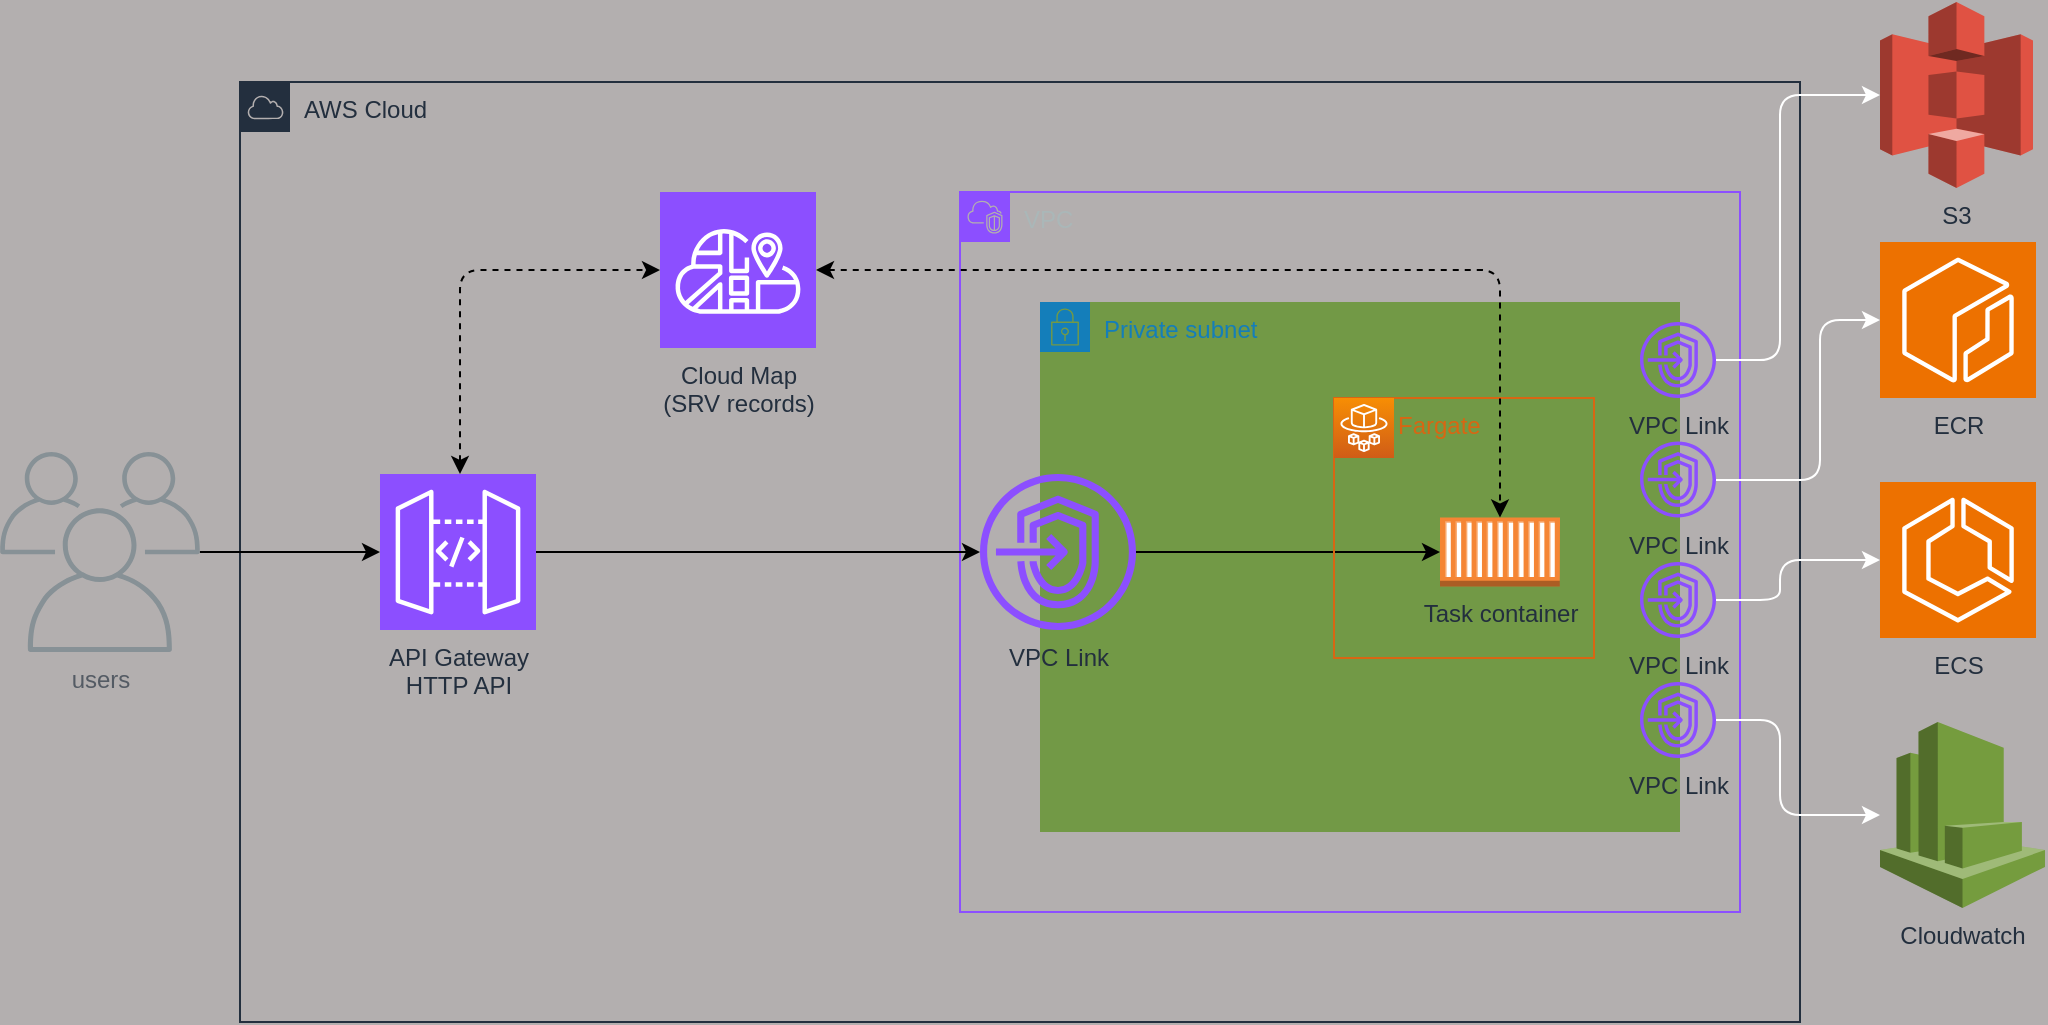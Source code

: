 <mxfile>
    <diagram name="Página-1" id="3qnDdd-wKO4-RxDmM-7_">
        <mxGraphModel dx="1153" dy="464" grid="1" gridSize="10" guides="1" tooltips="1" connect="1" arrows="1" fold="1" page="1" pageScale="1" pageWidth="827" pageHeight="1169" background="#B3AFAF" math="0" shadow="0">
            <root>
                <mxCell id="0"/>
                <mxCell id="1" parent="0"/>
                <mxCell id="5pihSz7B4ytZYd7HagAG-3" value="AWS Cloud" style="points=[[0,0],[0.25,0],[0.5,0],[0.75,0],[1,0],[1,0.25],[1,0.5],[1,0.75],[1,1],[0.75,1],[0.5,1],[0.25,1],[0,1],[0,0.75],[0,0.5],[0,0.25]];outlineConnect=0;gradientColor=none;html=1;whiteSpace=wrap;fontSize=12;fontStyle=0;container=1;pointerEvents=0;collapsible=0;recursiveResize=0;shape=mxgraph.aws4.group;grIcon=mxgraph.aws4.group_aws_cloud;strokeColor=#232F3E;fillColor=none;verticalAlign=top;align=left;spacingLeft=30;fontColor=#232F3E;dashed=0;" parent="1" vertex="1">
                    <mxGeometry x="150" y="250" width="780" height="470" as="geometry"/>
                </mxCell>
                <mxCell id="NOMdgU0NITN16JtoAzd--3" value="VPC" style="points=[[0,0],[0.25,0],[0.5,0],[0.75,0],[1,0],[1,0.25],[1,0.5],[1,0.75],[1,1],[0.75,1],[0.5,1],[0.25,1],[0,1],[0,0.75],[0,0.5],[0,0.25]];outlineConnect=0;gradientColor=none;html=1;whiteSpace=wrap;fontSize=12;fontStyle=0;container=1;pointerEvents=0;collapsible=0;recursiveResize=0;shape=mxgraph.aws4.group;grIcon=mxgraph.aws4.group_vpc2;strokeColor=#8C4FFF;fillColor=none;verticalAlign=top;align=left;spacingLeft=30;fontColor=#AAB7B8;dashed=0;" parent="5pihSz7B4ytZYd7HagAG-3" vertex="1">
                    <mxGeometry x="360" y="55" width="390" height="360" as="geometry"/>
                </mxCell>
                <mxCell id="6" value="Private subnet" style="points=[[0,0],[0.25,0],[0.5,0],[0.75,0],[1,0],[1,0.25],[1,0.5],[1,0.75],[1,1],[0.75,1],[0.5,1],[0.25,1],[0,1],[0,0.75],[0,0.5],[0,0.25]];outlineConnect=0;gradientColor=none;html=1;whiteSpace=wrap;fontSize=12;fontStyle=0;container=1;pointerEvents=0;collapsible=0;recursiveResize=0;shape=mxgraph.aws4.group;grIcon=mxgraph.aws4.group_security_group;grStroke=0;strokeColor=#147EBA;fillColor=#729946;verticalAlign=top;align=left;spacingLeft=30;fontColor=#147EBA;dashed=0;" parent="NOMdgU0NITN16JtoAzd--3" vertex="1">
                    <mxGeometry x="40" y="55" width="320" height="265" as="geometry"/>
                </mxCell>
                <mxCell id="11" value="&lt;span style=&quot;color: rgb(35, 47, 62);&quot;&gt;Task container&lt;/span&gt;" style="outlineConnect=0;dashed=0;verticalLabelPosition=bottom;verticalAlign=top;align=center;html=1;shape=mxgraph.aws3.ec2_compute_container;fillColor=#F58534;gradientColor=none;" parent="6" vertex="1">
                    <mxGeometry x="200" y="107.75" width="60" height="34.5" as="geometry"/>
                </mxCell>
                <mxCell id="NOMdgU0NITN16JtoAzd--8" value="VPC Link" style="sketch=0;outlineConnect=0;fontColor=#232F3E;gradientColor=none;fillColor=#8C4FFF;strokeColor=none;dashed=0;verticalLabelPosition=bottom;verticalAlign=top;align=center;html=1;fontSize=12;fontStyle=0;aspect=fixed;pointerEvents=1;shape=mxgraph.aws4.endpoints;" parent="6" vertex="1">
                    <mxGeometry x="-30" y="86" width="78" height="78" as="geometry"/>
                </mxCell>
                <mxCell id="NOMdgU0NITN16JtoAzd--9" style="edgeStyle=orthogonalEdgeStyle;rounded=0;orthogonalLoop=1;jettySize=auto;html=1;entryX=0;entryY=0.5;entryDx=0;entryDy=0;entryPerimeter=0;" parent="6" source="NOMdgU0NITN16JtoAzd--8" target="11" edge="1">
                    <mxGeometry relative="1" as="geometry">
                        <mxPoint x="189" y="125" as="targetPoint"/>
                    </mxGeometry>
                </mxCell>
                <mxCell id="13" value="VPC Link" style="sketch=0;outlineConnect=0;fontColor=#232F3E;gradientColor=none;fillColor=#8C4FFF;strokeColor=none;dashed=0;verticalLabelPosition=bottom;verticalAlign=top;align=center;html=1;fontSize=12;fontStyle=0;aspect=fixed;pointerEvents=1;shape=mxgraph.aws4.endpoints;" parent="6" vertex="1">
                    <mxGeometry x="300" y="69.75" width="38" height="38" as="geometry"/>
                </mxCell>
                <mxCell id="14" value="VPC Link" style="sketch=0;outlineConnect=0;fontColor=#232F3E;gradientColor=none;fillColor=#8C4FFF;strokeColor=none;dashed=0;verticalLabelPosition=bottom;verticalAlign=top;align=center;html=1;fontSize=12;fontStyle=0;aspect=fixed;pointerEvents=1;shape=mxgraph.aws4.endpoints;" parent="6" vertex="1">
                    <mxGeometry x="300" y="130" width="38" height="38" as="geometry"/>
                </mxCell>
                <mxCell id="15" value="VPC Link" style="sketch=0;outlineConnect=0;fontColor=#232F3E;gradientColor=none;fillColor=#8C4FFF;strokeColor=none;dashed=0;verticalLabelPosition=bottom;verticalAlign=top;align=center;html=1;fontSize=12;fontStyle=0;aspect=fixed;pointerEvents=1;shape=mxgraph.aws4.endpoints;" parent="6" vertex="1">
                    <mxGeometry x="300" y="190" width="38" height="38" as="geometry"/>
                </mxCell>
                <mxCell id="23" value="Fargate" style="points=[[0,0],[0.25,0],[0.5,0],[0.75,0],[1,0],[1,0.25],[1,0.5],[1,0.75],[1,1],[0.75,1],[0.5,1],[0.25,1],[0,1],[0,0.75],[0,0.5],[0,0.25]];outlineConnect=0;gradientColor=none;html=1;whiteSpace=wrap;fontSize=12;fontStyle=0;container=1;pointerEvents=0;collapsible=0;recursiveResize=0;shape=mxgraph.aws4.group;grIcon=mxgraph.aws4.group_spot_fleet;strokeColor=#D86613;fillColor=none;verticalAlign=top;align=left;spacingLeft=30;fontColor=#D86613;dashed=0;" vertex="1" parent="6">
                    <mxGeometry x="147" y="48" width="130" height="130" as="geometry"/>
                </mxCell>
                <mxCell id="22" value="" style="sketch=0;points=[[0,0,0],[0.25,0,0],[0.5,0,0],[0.75,0,0],[1,0,0],[0,1,0],[0.25,1,0],[0.5,1,0],[0.75,1,0],[1,1,0],[0,0.25,0],[0,0.5,0],[0,0.75,0],[1,0.25,0],[1,0.5,0],[1,0.75,0]];outlineConnect=0;fontColor=#232F3E;gradientColor=#F78E04;gradientDirection=north;fillColor=#D05C17;strokeColor=#ffffff;dashed=0;verticalLabelPosition=bottom;verticalAlign=top;align=center;html=1;fontSize=12;fontStyle=0;aspect=fixed;shape=mxgraph.aws4.resourceIcon;resIcon=mxgraph.aws4.fargate;" vertex="1" parent="23">
                    <mxGeometry width="30" height="30" as="geometry"/>
                </mxCell>
                <mxCell id="12" value="VPC Link" style="sketch=0;outlineConnect=0;fontColor=#232F3E;gradientColor=none;fillColor=#8C4FFF;strokeColor=none;dashed=0;verticalLabelPosition=bottom;verticalAlign=top;align=center;html=1;fontSize=12;fontStyle=0;aspect=fixed;pointerEvents=1;shape=mxgraph.aws4.endpoints;" parent="NOMdgU0NITN16JtoAzd--3" vertex="1">
                    <mxGeometry x="340" y="65" width="38" height="38" as="geometry"/>
                </mxCell>
                <mxCell id="5" style="edgeStyle=orthogonalEdgeStyle;html=1;exitX=1;exitY=0.5;exitDx=0;exitDy=0;exitPerimeter=0;dashed=1;startArrow=classic;startFill=1;" parent="5pihSz7B4ytZYd7HagAG-3" source="NOMdgU0NITN16JtoAzd--6" target="11" edge="1">
                    <mxGeometry relative="1" as="geometry">
                        <mxPoint x="628" y="196" as="targetPoint"/>
                    </mxGeometry>
                </mxCell>
                <mxCell id="NOMdgU0NITN16JtoAzd--6" value="Cloud Map&lt;br&gt;(SRV records)" style="sketch=0;points=[[0,0,0],[0.25,0,0],[0.5,0,0],[0.75,0,0],[1,0,0],[0,1,0],[0.25,1,0],[0.5,1,0],[0.75,1,0],[1,1,0],[0,0.25,0],[0,0.5,0],[0,0.75,0],[1,0.25,0],[1,0.5,0],[1,0.75,0]];outlineConnect=0;fontColor=#232F3E;fillColor=#8C4FFF;strokeColor=#ffffff;dashed=0;verticalLabelPosition=bottom;verticalAlign=top;align=center;html=1;fontSize=12;fontStyle=0;aspect=fixed;shape=mxgraph.aws4.resourceIcon;resIcon=mxgraph.aws4.cloud_map;" parent="5pihSz7B4ytZYd7HagAG-3" vertex="1">
                    <mxGeometry x="210" y="55" width="78" height="78" as="geometry"/>
                </mxCell>
                <mxCell id="NOMdgU0NITN16JtoAzd--10" style="edgeStyle=orthogonalEdgeStyle;rounded=0;orthogonalLoop=1;jettySize=auto;html=1;" parent="5pihSz7B4ytZYd7HagAG-3" source="NOMdgU0NITN16JtoAzd--7" target="NOMdgU0NITN16JtoAzd--8" edge="1">
                    <mxGeometry relative="1" as="geometry"/>
                </mxCell>
                <mxCell id="3" style="edgeStyle=orthogonalEdgeStyle;html=1;dashed=1;startArrow=classic;startFill=1;" parent="5pihSz7B4ytZYd7HagAG-3" source="NOMdgU0NITN16JtoAzd--7" target="NOMdgU0NITN16JtoAzd--6" edge="1">
                    <mxGeometry relative="1" as="geometry">
                        <mxPoint x="70" y="94" as="targetPoint"/>
                        <Array as="points">
                            <mxPoint x="110" y="94"/>
                        </Array>
                    </mxGeometry>
                </mxCell>
                <mxCell id="NOMdgU0NITN16JtoAzd--7" value="API Gateway&lt;br&gt;HTTP API" style="sketch=0;points=[[0,0,0],[0.25,0,0],[0.5,0,0],[0.75,0,0],[1,0,0],[0,1,0],[0.25,1,0],[0.5,1,0],[0.75,1,0],[1,1,0],[0,0.25,0],[0,0.5,0],[0,0.75,0],[1,0.25,0],[1,0.5,0],[1,0.75,0]];outlineConnect=0;fontColor=#232F3E;fillColor=#8C4FFF;strokeColor=#ffffff;dashed=0;verticalLabelPosition=bottom;verticalAlign=top;align=center;html=1;fontSize=12;fontStyle=0;aspect=fixed;shape=mxgraph.aws4.resourceIcon;resIcon=mxgraph.aws4.api_gateway;" parent="5pihSz7B4ytZYd7HagAG-3" vertex="1">
                    <mxGeometry x="70" y="196" width="78" height="78" as="geometry"/>
                </mxCell>
                <mxCell id="2" value="" style="edgeStyle=none;html=1;" parent="1" source="NOMdgU0NITN16JtoAzd--4" target="NOMdgU0NITN16JtoAzd--7" edge="1">
                    <mxGeometry relative="1" as="geometry"/>
                </mxCell>
                <mxCell id="NOMdgU0NITN16JtoAzd--4" value="users" style="sketch=0;outlineConnect=0;gradientColor=none;fontColor=#545B64;strokeColor=none;fillColor=#879196;dashed=0;verticalLabelPosition=bottom;verticalAlign=top;align=center;html=1;fontSize=12;fontStyle=0;aspect=fixed;shape=mxgraph.aws4.illustration_users;pointerEvents=1" parent="1" vertex="1">
                    <mxGeometry x="30" y="435" width="100" height="100" as="geometry"/>
                </mxCell>
                <mxCell id="18" style="edgeStyle=orthogonalEdgeStyle;html=1;strokeColor=#FFFFFF;startArrow=classic;startFill=1;endArrow=none;endFill=0;" parent="1" source="8" target="12" edge="1">
                    <mxGeometry relative="1" as="geometry">
                        <Array as="points">
                            <mxPoint x="920" y="256"/>
                            <mxPoint x="920" y="389"/>
                        </Array>
                    </mxGeometry>
                </mxCell>
                <mxCell id="8" value="&lt;span style=&quot;color: rgb(35, 47, 62);&quot;&gt;S3&lt;/span&gt;" style="outlineConnect=0;dashed=0;verticalLabelPosition=bottom;verticalAlign=top;align=center;html=1;shape=mxgraph.aws3.s3;fillColor=#E05243;gradientColor=none;" parent="1" vertex="1">
                    <mxGeometry x="970" y="210" width="76.5" height="93" as="geometry"/>
                </mxCell>
                <mxCell id="19" style="edgeStyle=orthogonalEdgeStyle;html=1;strokeColor=#FFFFFF;startArrow=classic;startFill=1;endArrow=none;endFill=0;" parent="1" source="NOMdgU0NITN16JtoAzd--15" target="13" edge="1">
                    <mxGeometry relative="1" as="geometry">
                        <Array as="points">
                            <mxPoint x="940" y="369"/>
                            <mxPoint x="940" y="449"/>
                        </Array>
                    </mxGeometry>
                </mxCell>
                <mxCell id="NOMdgU0NITN16JtoAzd--15" value="ECR" style="sketch=0;points=[[0,0,0],[0.25,0,0],[0.5,0,0],[0.75,0,0],[1,0,0],[0,1,0],[0.25,1,0],[0.5,1,0],[0.75,1,0],[1,1,0],[0,0.25,0],[0,0.5,0],[0,0.75,0],[1,0.25,0],[1,0.5,0],[1,0.75,0]];outlineConnect=0;fontColor=#232F3E;fillColor=#ED7100;strokeColor=#ffffff;dashed=0;verticalLabelPosition=bottom;verticalAlign=top;align=center;html=1;fontSize=12;fontStyle=0;aspect=fixed;shape=mxgraph.aws4.resourceIcon;resIcon=mxgraph.aws4.ecr;" parent="1" vertex="1">
                    <mxGeometry x="970" y="330" width="78" height="78" as="geometry"/>
                </mxCell>
                <mxCell id="20" style="edgeStyle=orthogonalEdgeStyle;html=1;strokeColor=#FFFFFF;startArrow=classic;startFill=1;endArrow=none;endFill=0;" parent="1" source="9" target="14" edge="1">
                    <mxGeometry relative="1" as="geometry">
                        <Array as="points">
                            <mxPoint x="920" y="489"/>
                            <mxPoint x="920" y="509"/>
                        </Array>
                    </mxGeometry>
                </mxCell>
                <mxCell id="9" value="ECS" style="sketch=0;points=[[0,0,0],[0.25,0,0],[0.5,0,0],[0.75,0,0],[1,0,0],[0,1,0],[0.25,1,0],[0.5,1,0],[0.75,1,0],[1,1,0],[0,0.25,0],[0,0.5,0],[0,0.75,0],[1,0.25,0],[1,0.5,0],[1,0.75,0]];outlineConnect=0;fontColor=#232F3E;fillColor=#ED7100;strokeColor=#ffffff;dashed=0;verticalLabelPosition=bottom;verticalAlign=top;align=center;html=1;fontSize=12;fontStyle=0;aspect=fixed;shape=mxgraph.aws4.resourceIcon;resIcon=mxgraph.aws4.ecs;" parent="1" vertex="1">
                    <mxGeometry x="970" y="450" width="78" height="78" as="geometry"/>
                </mxCell>
                <mxCell id="21" style="edgeStyle=orthogonalEdgeStyle;html=1;strokeColor=#FFFFFF;startArrow=classic;startFill=1;endArrow=none;endFill=0;" parent="1" source="10" target="15" edge="1">
                    <mxGeometry relative="1" as="geometry">
                        <Array as="points">
                            <mxPoint x="920" y="616"/>
                            <mxPoint x="920" y="569"/>
                        </Array>
                    </mxGeometry>
                </mxCell>
                <mxCell id="10" value="&lt;span style=&quot;color: rgb(35, 47, 62);&quot;&gt;Cloudwatch&lt;/span&gt;" style="outlineConnect=0;dashed=0;verticalLabelPosition=bottom;verticalAlign=top;align=center;html=1;shape=mxgraph.aws3.cloudwatch;fillColor=#759C3E;gradientColor=none;" parent="1" vertex="1">
                    <mxGeometry x="970" y="570" width="82.5" height="93" as="geometry"/>
                </mxCell>
            </root>
        </mxGraphModel>
    </diagram>
</mxfile>
